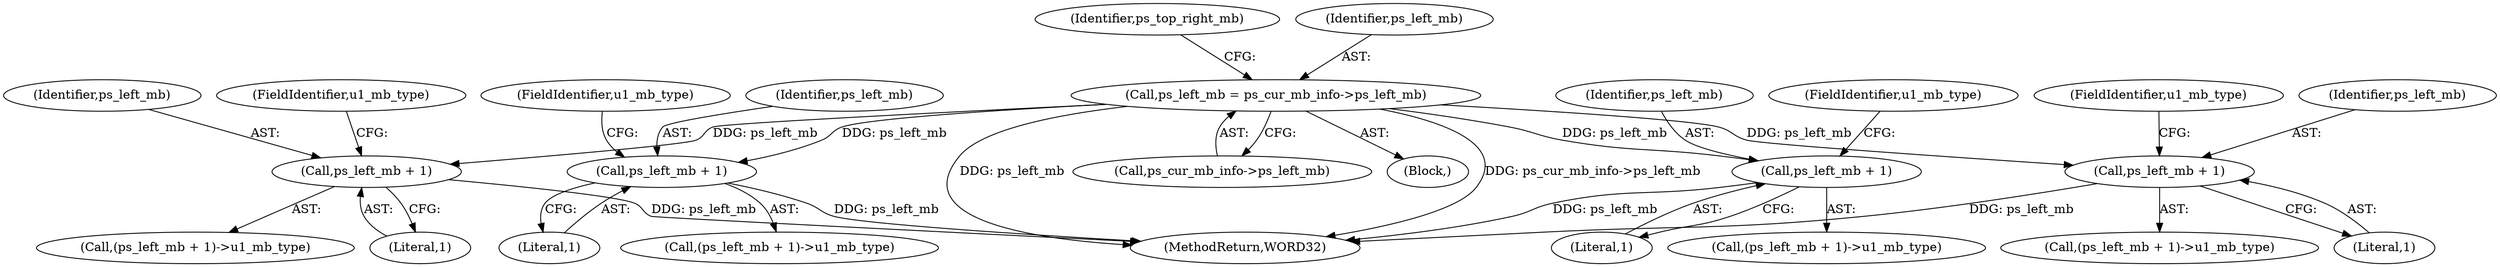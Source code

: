 digraph "0_Android_a583270e1c96d307469c83dc42bd3c5f1b9ef63f@pointer" {
"1000381" [label="(Call,ps_left_mb = ps_cur_mb_info->ps_left_mb)"];
"1000465" [label="(Call,ps_left_mb + 1)"];
"1000472" [label="(Call,ps_left_mb + 1)"];
"1001231" [label="(Call,ps_left_mb + 1)"];
"1002057" [label="(Call,ps_left_mb + 1)"];
"1000464" [label="(Call,(ps_left_mb + 1)->u1_mb_type)"];
"1002057" [label="(Call,ps_left_mb + 1)"];
"1003254" [label="(MethodReturn,WORD32)"];
"1001233" [label="(Literal,1)"];
"1000467" [label="(Literal,1)"];
"1000387" [label="(Identifier,ps_top_right_mb)"];
"1000466" [label="(Identifier,ps_left_mb)"];
"1002059" [label="(Literal,1)"];
"1000465" [label="(Call,ps_left_mb + 1)"];
"1001232" [label="(Identifier,ps_left_mb)"];
"1002056" [label="(Call,(ps_left_mb + 1)->u1_mb_type)"];
"1000475" [label="(FieldIdentifier,u1_mb_type)"];
"1002058" [label="(Identifier,ps_left_mb)"];
"1001230" [label="(Call,(ps_left_mb + 1)->u1_mb_type)"];
"1000472" [label="(Call,ps_left_mb + 1)"];
"1001234" [label="(FieldIdentifier,u1_mb_type)"];
"1001231" [label="(Call,ps_left_mb + 1)"];
"1000471" [label="(Call,(ps_left_mb + 1)->u1_mb_type)"];
"1000383" [label="(Call,ps_cur_mb_info->ps_left_mb)"];
"1000473" [label="(Identifier,ps_left_mb)"];
"1000243" [label="(Block,)"];
"1000382" [label="(Identifier,ps_left_mb)"];
"1000381" [label="(Call,ps_left_mb = ps_cur_mb_info->ps_left_mb)"];
"1002060" [label="(FieldIdentifier,u1_mb_type)"];
"1000474" [label="(Literal,1)"];
"1000468" [label="(FieldIdentifier,u1_mb_type)"];
"1000381" -> "1000243"  [label="AST: "];
"1000381" -> "1000383"  [label="CFG: "];
"1000382" -> "1000381"  [label="AST: "];
"1000383" -> "1000381"  [label="AST: "];
"1000387" -> "1000381"  [label="CFG: "];
"1000381" -> "1003254"  [label="DDG: ps_cur_mb_info->ps_left_mb"];
"1000381" -> "1003254"  [label="DDG: ps_left_mb"];
"1000381" -> "1000465"  [label="DDG: ps_left_mb"];
"1000381" -> "1000472"  [label="DDG: ps_left_mb"];
"1000381" -> "1001231"  [label="DDG: ps_left_mb"];
"1000381" -> "1002057"  [label="DDG: ps_left_mb"];
"1000465" -> "1000464"  [label="AST: "];
"1000465" -> "1000467"  [label="CFG: "];
"1000466" -> "1000465"  [label="AST: "];
"1000467" -> "1000465"  [label="AST: "];
"1000468" -> "1000465"  [label="CFG: "];
"1000465" -> "1003254"  [label="DDG: ps_left_mb"];
"1000472" -> "1000471"  [label="AST: "];
"1000472" -> "1000474"  [label="CFG: "];
"1000473" -> "1000472"  [label="AST: "];
"1000474" -> "1000472"  [label="AST: "];
"1000475" -> "1000472"  [label="CFG: "];
"1000472" -> "1003254"  [label="DDG: ps_left_mb"];
"1001231" -> "1001230"  [label="AST: "];
"1001231" -> "1001233"  [label="CFG: "];
"1001232" -> "1001231"  [label="AST: "];
"1001233" -> "1001231"  [label="AST: "];
"1001234" -> "1001231"  [label="CFG: "];
"1001231" -> "1003254"  [label="DDG: ps_left_mb"];
"1002057" -> "1002056"  [label="AST: "];
"1002057" -> "1002059"  [label="CFG: "];
"1002058" -> "1002057"  [label="AST: "];
"1002059" -> "1002057"  [label="AST: "];
"1002060" -> "1002057"  [label="CFG: "];
"1002057" -> "1003254"  [label="DDG: ps_left_mb"];
}
